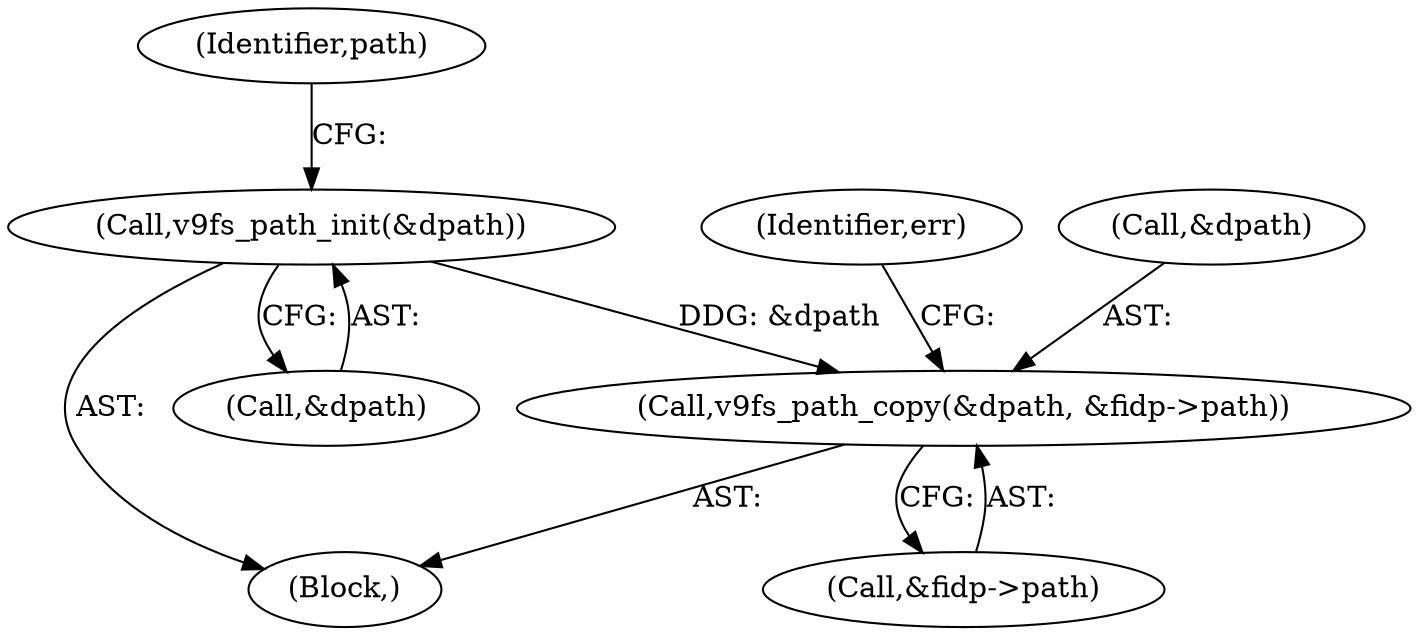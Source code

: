 digraph "0_qemu_56f101ecce0eafd09e2daf1c4eeb1377d6959261_0@API" {
"1000246" [label="(Call,v9fs_path_copy(&dpath, &fidp->path))"];
"1000240" [label="(Call,v9fs_path_init(&dpath))"];
"1000241" [label="(Call,&dpath)"];
"1000245" [label="(Identifier,path)"];
"1000103" [label="(Block,)"];
"1000240" [label="(Call,v9fs_path_init(&dpath))"];
"1000246" [label="(Call,v9fs_path_copy(&dpath, &fidp->path))"];
"1000249" [label="(Call,&fidp->path)"];
"1000254" [label="(Identifier,err)"];
"1000247" [label="(Call,&dpath)"];
"1000246" -> "1000103"  [label="AST: "];
"1000246" -> "1000249"  [label="CFG: "];
"1000247" -> "1000246"  [label="AST: "];
"1000249" -> "1000246"  [label="AST: "];
"1000254" -> "1000246"  [label="CFG: "];
"1000240" -> "1000246"  [label="DDG: &dpath"];
"1000240" -> "1000103"  [label="AST: "];
"1000240" -> "1000241"  [label="CFG: "];
"1000241" -> "1000240"  [label="AST: "];
"1000245" -> "1000240"  [label="CFG: "];
}
